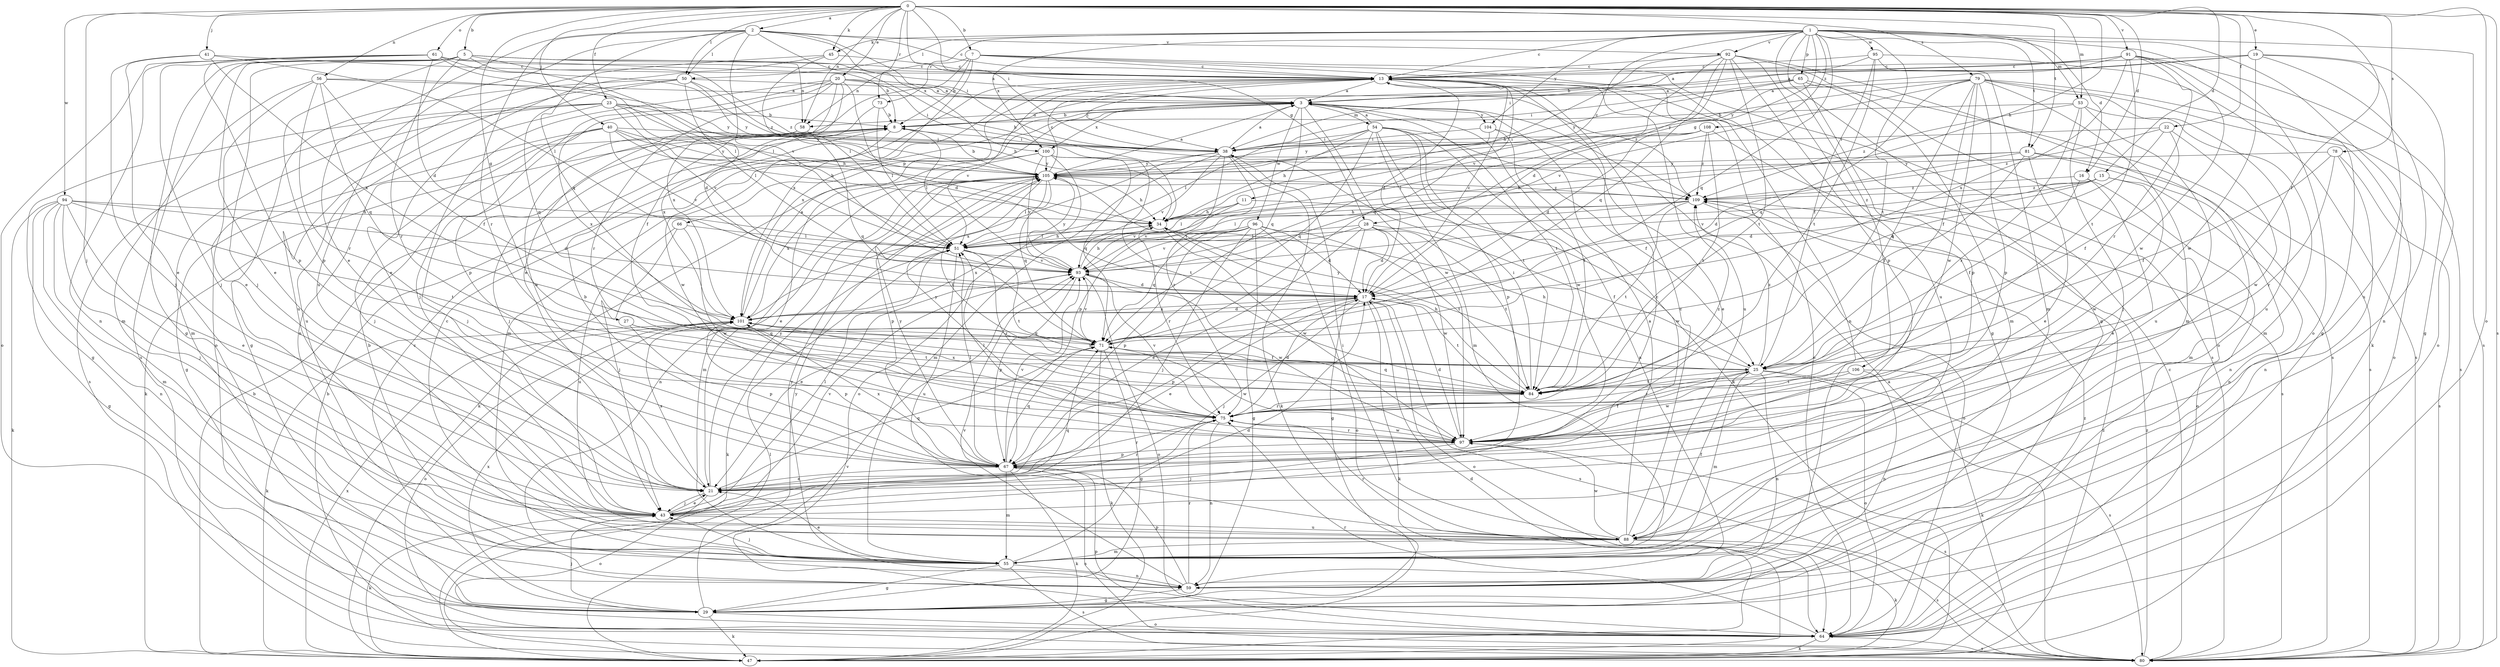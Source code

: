 strict digraph  {
0;
1;
2;
3;
5;
7;
8;
11;
13;
15;
16;
17;
19;
20;
21;
22;
23;
25;
27;
28;
29;
34;
38;
40;
41;
43;
45;
47;
50;
51;
53;
54;
55;
56;
58;
59;
61;
64;
65;
66;
67;
71;
73;
75;
78;
79;
80;
81;
84;
88;
91;
92;
93;
94;
95;
96;
97;
100;
101;
104;
105;
106;
108;
109;
0 -> 2  [label=a];
0 -> 5  [label=b];
0 -> 7  [label=b];
0 -> 15  [label=d];
0 -> 16  [label=d];
0 -> 19  [label=e];
0 -> 20  [label=e];
0 -> 22  [label=f];
0 -> 23  [label=f];
0 -> 25  [label=f];
0 -> 27  [label=g];
0 -> 28  [label=g];
0 -> 34  [label=h];
0 -> 38  [label=i];
0 -> 40  [label=j];
0 -> 41  [label=j];
0 -> 43  [label=j];
0 -> 45  [label=k];
0 -> 50  [label=l];
0 -> 53  [label=m];
0 -> 56  [label=n];
0 -> 58  [label=n];
0 -> 61  [label=o];
0 -> 64  [label=o];
0 -> 73  [label=r];
0 -> 78  [label=s];
0 -> 79  [label=s];
0 -> 80  [label=s];
0 -> 81  [label=t];
0 -> 91  [label=v];
0 -> 94  [label=w];
1 -> 11  [label=c];
1 -> 13  [label=c];
1 -> 16  [label=d];
1 -> 28  [label=g];
1 -> 29  [label=g];
1 -> 45  [label=k];
1 -> 47  [label=k];
1 -> 50  [label=l];
1 -> 53  [label=m];
1 -> 64  [label=o];
1 -> 65  [label=p];
1 -> 71  [label=q];
1 -> 73  [label=r];
1 -> 80  [label=s];
1 -> 81  [label=t];
1 -> 84  [label=t];
1 -> 92  [label=v];
1 -> 95  [label=w];
1 -> 100  [label=x];
1 -> 104  [label=y];
1 -> 106  [label=z];
1 -> 108  [label=z];
2 -> 13  [label=c];
2 -> 21  [label=e];
2 -> 34  [label=h];
2 -> 38  [label=i];
2 -> 50  [label=l];
2 -> 71  [label=q];
2 -> 75  [label=r];
2 -> 88  [label=u];
2 -> 92  [label=v];
2 -> 93  [label=v];
2 -> 100  [label=x];
3 -> 8  [label=b];
3 -> 47  [label=k];
3 -> 54  [label=m];
3 -> 55  [label=m];
3 -> 58  [label=n];
3 -> 66  [label=p];
3 -> 71  [label=q];
3 -> 84  [label=t];
3 -> 96  [label=w];
3 -> 97  [label=w];
3 -> 100  [label=x];
3 -> 104  [label=y];
5 -> 3  [label=a];
5 -> 13  [label=c];
5 -> 21  [label=e];
5 -> 29  [label=g];
5 -> 43  [label=j];
5 -> 51  [label=l];
5 -> 58  [label=n];
5 -> 67  [label=p];
5 -> 75  [label=r];
5 -> 80  [label=s];
5 -> 109  [label=z];
7 -> 8  [label=b];
7 -> 13  [label=c];
7 -> 21  [label=e];
7 -> 29  [label=g];
7 -> 58  [label=n];
7 -> 59  [label=n];
7 -> 80  [label=s];
7 -> 101  [label=x];
8 -> 38  [label=i];
8 -> 43  [label=j];
8 -> 47  [label=k];
8 -> 51  [label=l];
8 -> 97  [label=w];
11 -> 34  [label=h];
11 -> 51  [label=l];
11 -> 93  [label=v];
11 -> 97  [label=w];
13 -> 3  [label=a];
13 -> 17  [label=d];
13 -> 38  [label=i];
13 -> 64  [label=o];
13 -> 71  [label=q];
13 -> 88  [label=u];
13 -> 93  [label=v];
13 -> 101  [label=x];
15 -> 17  [label=d];
15 -> 51  [label=l];
15 -> 59  [label=n];
15 -> 93  [label=v];
15 -> 97  [label=w];
15 -> 109  [label=z];
16 -> 21  [label=e];
16 -> 25  [label=f];
16 -> 64  [label=o];
16 -> 109  [label=z];
17 -> 13  [label=c];
17 -> 21  [label=e];
17 -> 43  [label=j];
17 -> 47  [label=k];
17 -> 64  [label=o];
17 -> 67  [label=p];
17 -> 80  [label=s];
17 -> 84  [label=t];
17 -> 101  [label=x];
19 -> 3  [label=a];
19 -> 8  [label=b];
19 -> 13  [label=c];
19 -> 29  [label=g];
19 -> 59  [label=n];
19 -> 88  [label=u];
19 -> 97  [label=w];
20 -> 3  [label=a];
20 -> 17  [label=d];
20 -> 25  [label=f];
20 -> 38  [label=i];
20 -> 43  [label=j];
20 -> 59  [label=n];
20 -> 67  [label=p];
20 -> 75  [label=r];
20 -> 101  [label=x];
20 -> 109  [label=z];
21 -> 43  [label=j];
21 -> 64  [label=o];
21 -> 71  [label=q];
21 -> 75  [label=r];
21 -> 101  [label=x];
21 -> 105  [label=y];
22 -> 25  [label=f];
22 -> 38  [label=i];
22 -> 71  [label=q];
22 -> 97  [label=w];
22 -> 109  [label=z];
23 -> 8  [label=b];
23 -> 29  [label=g];
23 -> 34  [label=h];
23 -> 51  [label=l];
23 -> 55  [label=m];
23 -> 80  [label=s];
23 -> 88  [label=u];
23 -> 93  [label=v];
23 -> 105  [label=y];
25 -> 34  [label=h];
25 -> 55  [label=m];
25 -> 59  [label=n];
25 -> 64  [label=o];
25 -> 75  [label=r];
25 -> 80  [label=s];
25 -> 84  [label=t];
25 -> 101  [label=x];
25 -> 105  [label=y];
25 -> 109  [label=z];
27 -> 67  [label=p];
27 -> 71  [label=q];
27 -> 84  [label=t];
28 -> 17  [label=d];
28 -> 21  [label=e];
28 -> 25  [label=f];
28 -> 29  [label=g];
28 -> 51  [label=l];
28 -> 84  [label=t];
28 -> 97  [label=w];
28 -> 101  [label=x];
29 -> 13  [label=c];
29 -> 43  [label=j];
29 -> 47  [label=k];
29 -> 64  [label=o];
29 -> 101  [label=x];
29 -> 105  [label=y];
34 -> 51  [label=l];
34 -> 75  [label=r];
34 -> 97  [label=w];
38 -> 3  [label=a];
38 -> 47  [label=k];
38 -> 55  [label=m];
38 -> 67  [label=p];
38 -> 75  [label=r];
38 -> 93  [label=v];
38 -> 101  [label=x];
38 -> 105  [label=y];
40 -> 29  [label=g];
40 -> 34  [label=h];
40 -> 38  [label=i];
40 -> 43  [label=j];
40 -> 93  [label=v];
40 -> 101  [label=x];
40 -> 105  [label=y];
40 -> 109  [label=z];
41 -> 13  [label=c];
41 -> 21  [label=e];
41 -> 43  [label=j];
41 -> 51  [label=l];
41 -> 101  [label=x];
43 -> 13  [label=c];
43 -> 21  [label=e];
43 -> 47  [label=k];
43 -> 51  [label=l];
43 -> 71  [label=q];
43 -> 88  [label=u];
43 -> 93  [label=v];
45 -> 13  [label=c];
45 -> 21  [label=e];
45 -> 51  [label=l];
45 -> 64  [label=o];
47 -> 8  [label=b];
47 -> 17  [label=d];
47 -> 51  [label=l];
47 -> 93  [label=v];
47 -> 101  [label=x];
47 -> 109  [label=z];
50 -> 3  [label=a];
50 -> 17  [label=d];
50 -> 29  [label=g];
50 -> 34  [label=h];
50 -> 71  [label=q];
50 -> 88  [label=u];
50 -> 105  [label=y];
51 -> 34  [label=h];
51 -> 47  [label=k];
51 -> 75  [label=r];
51 -> 84  [label=t];
51 -> 88  [label=u];
51 -> 93  [label=v];
53 -> 8  [label=b];
53 -> 43  [label=j];
53 -> 55  [label=m];
53 -> 75  [label=r];
53 -> 88  [label=u];
53 -> 109  [label=z];
54 -> 3  [label=a];
54 -> 25  [label=f];
54 -> 34  [label=h];
54 -> 38  [label=i];
54 -> 51  [label=l];
54 -> 55  [label=m];
54 -> 59  [label=n];
54 -> 67  [label=p];
54 -> 71  [label=q];
54 -> 84  [label=t];
54 -> 97  [label=w];
55 -> 8  [label=b];
55 -> 13  [label=c];
55 -> 17  [label=d];
55 -> 21  [label=e];
55 -> 29  [label=g];
55 -> 43  [label=j];
55 -> 59  [label=n];
55 -> 80  [label=s];
56 -> 3  [label=a];
56 -> 21  [label=e];
56 -> 25  [label=f];
56 -> 55  [label=m];
56 -> 71  [label=q];
56 -> 75  [label=r];
56 -> 105  [label=y];
58 -> 43  [label=j];
58 -> 71  [label=q];
58 -> 97  [label=w];
59 -> 29  [label=g];
59 -> 67  [label=p];
59 -> 75  [label=r];
59 -> 93  [label=v];
59 -> 105  [label=y];
61 -> 8  [label=b];
61 -> 13  [label=c];
61 -> 17  [label=d];
61 -> 43  [label=j];
61 -> 51  [label=l];
61 -> 59  [label=n];
61 -> 64  [label=o];
61 -> 67  [label=p];
61 -> 109  [label=z];
64 -> 47  [label=k];
64 -> 67  [label=p];
64 -> 75  [label=r];
64 -> 80  [label=s];
64 -> 109  [label=z];
65 -> 3  [label=a];
65 -> 38  [label=i];
65 -> 55  [label=m];
65 -> 67  [label=p];
65 -> 80  [label=s];
65 -> 105  [label=y];
66 -> 43  [label=j];
66 -> 51  [label=l];
66 -> 88  [label=u];
66 -> 97  [label=w];
67 -> 8  [label=b];
67 -> 21  [label=e];
67 -> 47  [label=k];
67 -> 51  [label=l];
67 -> 55  [label=m];
67 -> 71  [label=q];
67 -> 75  [label=r];
67 -> 80  [label=s];
67 -> 93  [label=v];
67 -> 101  [label=x];
67 -> 105  [label=y];
71 -> 25  [label=f];
71 -> 29  [label=g];
71 -> 47  [label=k];
71 -> 93  [label=v];
71 -> 97  [label=w];
73 -> 8  [label=b];
73 -> 51  [label=l];
73 -> 101  [label=x];
75 -> 17  [label=d];
75 -> 59  [label=n];
75 -> 93  [label=v];
75 -> 97  [label=w];
75 -> 105  [label=y];
75 -> 109  [label=z];
78 -> 25  [label=f];
78 -> 59  [label=n];
78 -> 75  [label=r];
78 -> 80  [label=s];
78 -> 105  [label=y];
79 -> 3  [label=a];
79 -> 25  [label=f];
79 -> 55  [label=m];
79 -> 64  [label=o];
79 -> 67  [label=p];
79 -> 71  [label=q];
79 -> 80  [label=s];
79 -> 84  [label=t];
79 -> 88  [label=u];
79 -> 93  [label=v];
79 -> 97  [label=w];
79 -> 105  [label=y];
80 -> 3  [label=a];
80 -> 8  [label=b];
80 -> 13  [label=c];
80 -> 109  [label=z];
81 -> 17  [label=d];
81 -> 21  [label=e];
81 -> 25  [label=f];
81 -> 34  [label=h];
81 -> 55  [label=m];
81 -> 59  [label=n];
81 -> 105  [label=y];
84 -> 34  [label=h];
84 -> 38  [label=i];
84 -> 71  [label=q];
84 -> 75  [label=r];
84 -> 101  [label=x];
88 -> 3  [label=a];
88 -> 13  [label=c];
88 -> 25  [label=f];
88 -> 38  [label=i];
88 -> 47  [label=k];
88 -> 55  [label=m];
88 -> 75  [label=r];
88 -> 80  [label=s];
88 -> 97  [label=w];
91 -> 3  [label=a];
91 -> 13  [label=c];
91 -> 29  [label=g];
91 -> 64  [label=o];
91 -> 75  [label=r];
91 -> 84  [label=t];
91 -> 97  [label=w];
91 -> 101  [label=x];
91 -> 105  [label=y];
92 -> 13  [label=c];
92 -> 17  [label=d];
92 -> 34  [label=h];
92 -> 64  [label=o];
92 -> 67  [label=p];
92 -> 71  [label=q];
92 -> 80  [label=s];
92 -> 84  [label=t];
92 -> 88  [label=u];
92 -> 93  [label=v];
93 -> 17  [label=d];
93 -> 21  [label=e];
93 -> 34  [label=h];
93 -> 64  [label=o];
93 -> 67  [label=p];
93 -> 97  [label=w];
93 -> 105  [label=y];
94 -> 17  [label=d];
94 -> 21  [label=e];
94 -> 29  [label=g];
94 -> 34  [label=h];
94 -> 43  [label=j];
94 -> 47  [label=k];
94 -> 55  [label=m];
94 -> 59  [label=n];
94 -> 84  [label=t];
95 -> 13  [label=c];
95 -> 25  [label=f];
95 -> 38  [label=i];
95 -> 55  [label=m];
95 -> 80  [label=s];
95 -> 84  [label=t];
96 -> 17  [label=d];
96 -> 29  [label=g];
96 -> 43  [label=j];
96 -> 51  [label=l];
96 -> 64  [label=o];
96 -> 67  [label=p];
96 -> 71  [label=q];
96 -> 84  [label=t];
96 -> 93  [label=v];
97 -> 17  [label=d];
97 -> 25  [label=f];
97 -> 43  [label=j];
97 -> 51  [label=l];
97 -> 67  [label=p];
97 -> 75  [label=r];
97 -> 80  [label=s];
100 -> 21  [label=e];
100 -> 47  [label=k];
100 -> 64  [label=o];
100 -> 71  [label=q];
100 -> 84  [label=t];
100 -> 93  [label=v];
100 -> 105  [label=y];
101 -> 3  [label=a];
101 -> 17  [label=d];
101 -> 47  [label=k];
101 -> 64  [label=o];
101 -> 67  [label=p];
101 -> 71  [label=q];
104 -> 21  [label=e];
104 -> 38  [label=i];
104 -> 84  [label=t];
104 -> 105  [label=y];
105 -> 3  [label=a];
105 -> 8  [label=b];
105 -> 13  [label=c];
105 -> 34  [label=h];
105 -> 51  [label=l];
105 -> 55  [label=m];
105 -> 59  [label=n];
105 -> 67  [label=p];
105 -> 71  [label=q];
105 -> 84  [label=t];
105 -> 101  [label=x];
105 -> 109  [label=z];
106 -> 47  [label=k];
106 -> 59  [label=n];
106 -> 84  [label=t];
106 -> 97  [label=w];
108 -> 17  [label=d];
108 -> 38  [label=i];
108 -> 51  [label=l];
108 -> 80  [label=s];
108 -> 84  [label=t];
108 -> 109  [label=z];
109 -> 34  [label=h];
109 -> 51  [label=l];
109 -> 64  [label=o];
109 -> 84  [label=t];
109 -> 93  [label=v];
}
